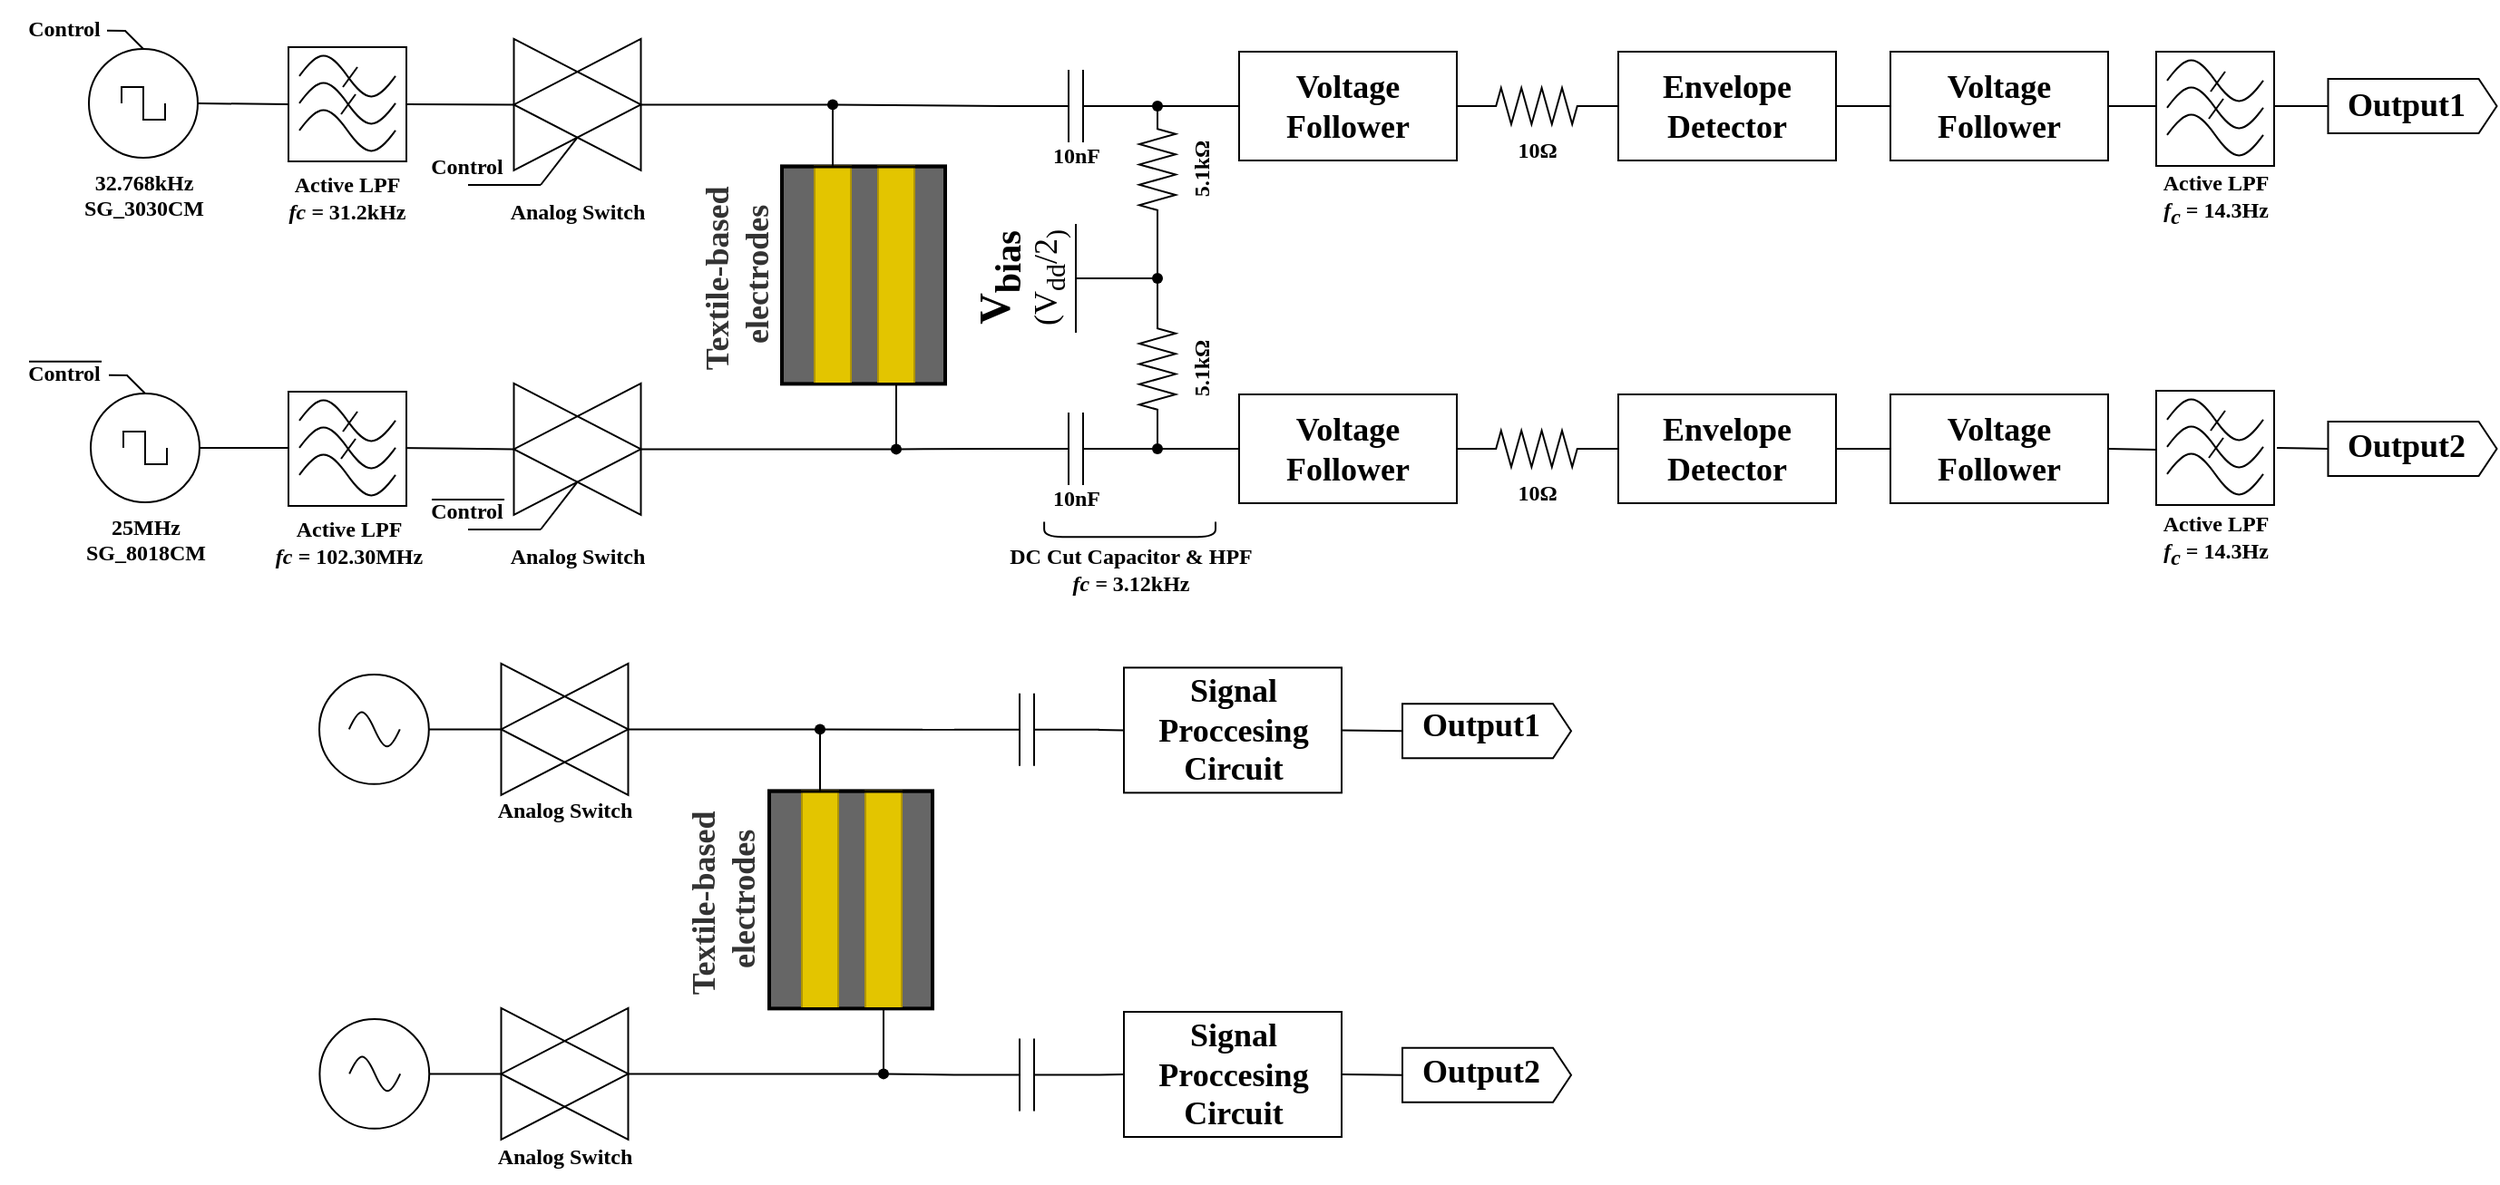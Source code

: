 <mxfile version="21.7.5" type="github">
  <diagram name="Page-1" id="7e0a89b8-554c-2b80-1dc8-d5c74ca68de4">
    <mxGraphModel dx="847" dy="482" grid="1" gridSize="10" guides="1" tooltips="1" connect="1" arrows="1" fold="1" page="1" pageScale="1" pageWidth="1450" pageHeight="350" background="none" math="0" shadow="0">
      <root>
        <mxCell id="0" />
        <mxCell id="1" parent="0" />
        <mxCell id="sVo7RDJms1JuLm0rQUv_-1" value="&lt;div&gt;&lt;font face=&quot;Century&quot;&gt;&lt;b&gt;32.768kHz&lt;/b&gt;&lt;/font&gt;&lt;/div&gt;&lt;div&gt;&lt;font face=&quot;Century&quot;&gt;&lt;b&gt;SG_3030CM&lt;br&gt;&lt;/b&gt;&lt;/font&gt;&lt;/div&gt;" style="pointerEvents=1;verticalLabelPosition=bottom;shadow=0;dashed=0;align=center;html=1;verticalAlign=top;shape=mxgraph.electrical.signal_sources.source;aspect=fixed;points=[[0.5,0,0],[1,0.5,0],[0.5,1,0],[0,0.5,0]];elSignalType=square;" parent="1" vertex="1">
          <mxGeometry x="93" y="38" width="60" height="60" as="geometry" />
        </mxCell>
        <mxCell id="sVo7RDJms1JuLm0rQUv_-8" value="" style="endArrow=none;html=1;rounded=0;exitX=0.515;exitY=0.583;exitDx=0;exitDy=0;exitPerimeter=0;entryX=0;entryY=0.5;entryDx=0;entryDy=0;" parent="1" source="sVo7RDJms1JuLm0rQUv_-48" target="sVo7RDJms1JuLm0rQUv_-72" edge="1">
          <mxGeometry width="50" height="50" relative="1" as="geometry">
            <mxPoint x="592" y="494.5" as="sourcePoint" />
            <mxPoint x="662" y="494.5" as="targetPoint" />
          </mxGeometry>
        </mxCell>
        <mxCell id="sVo7RDJms1JuLm0rQUv_-14" value="" style="rounded=0;whiteSpace=wrap;html=1;" parent="1" vertex="1">
          <mxGeometry x="203" y="37" width="65" height="63" as="geometry" />
        </mxCell>
        <mxCell id="sVo7RDJms1JuLm0rQUv_-18" value="" style="endArrow=none;html=1;rounded=0;entryX=0;entryY=0.5;entryDx=0;entryDy=0;exitX=1;exitY=0.5;exitDx=0;exitDy=0;exitPerimeter=0;" parent="1" source="sVo7RDJms1JuLm0rQUv_-1" target="sVo7RDJms1JuLm0rQUv_-14" edge="1">
          <mxGeometry width="50" height="50" relative="1" as="geometry">
            <mxPoint x="135" y="168" as="sourcePoint" />
            <mxPoint x="205" y="168" as="targetPoint" />
          </mxGeometry>
        </mxCell>
        <mxCell id="sVo7RDJms1JuLm0rQUv_-20" value="&lt;div&gt;&lt;font face=&quot;Century&quot;&gt;&lt;b&gt;Active LPF&lt;/b&gt;&lt;/font&gt;&lt;/div&gt;&lt;div&gt;&lt;font face=&quot;Century&quot;&gt;&lt;b&gt;&lt;i&gt;fc = &lt;/i&gt;31.2kHz&lt;br&gt;&lt;/b&gt;&lt;/font&gt;&lt;/div&gt;" style="text;html=1;align=center;verticalAlign=middle;resizable=0;points=[];autosize=1;strokeColor=none;fillColor=none;fontFamily=Helvetica;" parent="1" vertex="1">
          <mxGeometry x="185" y="100" width="100" height="40" as="geometry" />
        </mxCell>
        <mxCell id="sVo7RDJms1JuLm0rQUv_-22" value="&lt;b&gt;10nF&lt;/b&gt;" style="pointerEvents=1;verticalLabelPosition=bottom;shadow=0;dashed=0;align=center;html=1;verticalAlign=top;shape=mxgraph.electrical.capacitors.capacitor_1;fontFamily=Century;spacingTop=-7;" parent="1" vertex="1">
          <mxGeometry x="597" y="49.5" width="80" height="40" as="geometry" />
        </mxCell>
        <mxCell id="sVo7RDJms1JuLm0rQUv_-24" value="" style="rounded=0;whiteSpace=wrap;html=1;fontFamily=Helvetica;fillColor=#666666;strokeColor=#000000;fontColor=#ffffff;rotation=90;strokeWidth=2;" parent="1" vertex="1">
          <mxGeometry x="460" y="117.69" width="120" height="90" as="geometry" />
        </mxCell>
        <mxCell id="sVo7RDJms1JuLm0rQUv_-25" value="" style="rounded=0;whiteSpace=wrap;html=1;fontFamily=Helvetica;fillColor=#E3C500;rotation=0;fontColor=#000000;strokeColor=#B09500;" parent="1" vertex="1">
          <mxGeometry x="493" y="102.69" width="20" height="120" as="geometry" />
        </mxCell>
        <mxCell id="sVo7RDJms1JuLm0rQUv_-26" value="" style="rounded=0;whiteSpace=wrap;html=1;fontFamily=Helvetica;fillColor=#E3C500;rotation=0;fontColor=#000000;strokeColor=#B09500;" parent="1" vertex="1">
          <mxGeometry x="528" y="102.69" width="20" height="120" as="geometry" />
        </mxCell>
        <mxCell id="sVo7RDJms1JuLm0rQUv_-30" value="" style="shape=waypoint;sketch=0;fillStyle=solid;size=6;pointerEvents=1;points=[];fillColor=none;resizable=0;rotatable=0;perimeter=centerPerimeter;snapToPoint=1;verticalAlign=top;spacingBottom=0;spacingTop=-5;fontFamily=Verdana;fontSize=12;" parent="1" vertex="1">
          <mxGeometry x="483" y="48.69" width="40" height="40" as="geometry" />
        </mxCell>
        <mxCell id="sVo7RDJms1JuLm0rQUv_-35" value="&lt;b&gt;5.1kΩ&lt;/b&gt;" style="pointerEvents=1;verticalLabelPosition=bottom;shadow=0;dashed=0;align=center;html=1;verticalAlign=top;shape=mxgraph.electrical.resistors.resistor_2;rotation=-90;fontFamily=Century;" parent="1" vertex="1">
          <mxGeometry x="647" y="94.5" width="70" height="20" as="geometry" />
        </mxCell>
        <mxCell id="sVo7RDJms1JuLm0rQUv_-36" value="" style="endArrow=none;html=1;rounded=0;exitDx=0;exitDy=0;exitPerimeter=0;startArrow=none;entryX=0;entryY=0.5;entryDx=0;entryDy=0;" parent="1" source="sVo7RDJms1JuLm0rQUv_-38" target="sVo7RDJms1JuLm0rQUv_-53" edge="1">
          <mxGeometry width="50" height="50" relative="1" as="geometry">
            <mxPoint x="707" y="64.5" as="sourcePoint" />
            <mxPoint x="682" y="-35.5" as="targetPoint" />
          </mxGeometry>
        </mxCell>
        <mxCell id="sVo7RDJms1JuLm0rQUv_-37" value="&lt;b&gt;5.1kΩ&lt;/b&gt;" style="pointerEvents=1;verticalLabelPosition=bottom;shadow=0;dashed=0;align=center;html=1;verticalAlign=top;shape=mxgraph.electrical.resistors.resistor_2;rotation=-90;fontFamily=Century;" parent="1" vertex="1">
          <mxGeometry x="647" y="204.5" width="70" height="20" as="geometry" />
        </mxCell>
        <mxCell id="sVo7RDJms1JuLm0rQUv_-38" value="" style="shape=waypoint;sketch=0;fillStyle=solid;size=6;pointerEvents=1;points=[];fillColor=none;resizable=0;rotatable=0;perimeter=centerPerimeter;snapToPoint=1;verticalAlign=top;spacingBottom=0;spacingTop=-5;fontFamily=Verdana;fontSize=12;" parent="1" vertex="1">
          <mxGeometry x="662" y="49.5" width="40" height="40" as="geometry" />
        </mxCell>
        <mxCell id="sVo7RDJms1JuLm0rQUv_-39" value="" style="endArrow=none;html=1;rounded=0;exitX=1;exitY=0.5;exitDx=0;exitDy=0;exitPerimeter=0;" parent="1" source="sVo7RDJms1JuLm0rQUv_-22" target="sVo7RDJms1JuLm0rQUv_-38" edge="1">
          <mxGeometry width="50" height="50" relative="1" as="geometry">
            <mxPoint x="677" y="69.5" as="sourcePoint" />
            <mxPoint x="797" y="69.5" as="targetPoint" />
          </mxGeometry>
        </mxCell>
        <mxCell id="sVo7RDJms1JuLm0rQUv_-40" value="&lt;div&gt;&lt;font face=&quot;Century&quot;&gt;&lt;b&gt;V&lt;sub&gt;bias&lt;/sub&gt;&lt;/b&gt;&lt;/font&gt;&lt;/div&gt;&lt;div style=&quot;font-size: 18px;&quot;&gt;&lt;font face=&quot;Century&quot;&gt;(V&lt;sub&gt;dd&lt;/sub&gt;/2&lt;sub&gt;)&lt;/sub&gt;&lt;/font&gt;&lt;/div&gt;" style="verticalLabelPosition=top;verticalAlign=bottom;shape=mxgraph.electrical.signal_sources.vdd;shadow=0;dashed=0;align=center;strokeWidth=1;fontSize=24;html=1;flipV=1;fontFamily=Helvetica;fillColor=#663300;rotation=-90;" parent="1" vertex="1">
          <mxGeometry x="627" y="144.5" width="60" height="40" as="geometry" />
        </mxCell>
        <mxCell id="sVo7RDJms1JuLm0rQUv_-43" value="" style="shape=waypoint;sketch=0;fillStyle=solid;size=6;pointerEvents=1;points=[];fillColor=none;resizable=0;rotatable=0;perimeter=centerPerimeter;snapToPoint=1;verticalAlign=top;spacingBottom=0;spacingTop=-5;fontFamily=Verdana;fontSize=12;" parent="1" vertex="1">
          <mxGeometry x="662" y="144.5" width="40" height="40" as="geometry" />
        </mxCell>
        <mxCell id="sVo7RDJms1JuLm0rQUv_-44" value="" style="endArrow=none;html=1;rounded=0;exitX=0.5;exitY=0;exitDx=0;exitDy=0;exitPerimeter=0;" parent="1" source="sVo7RDJms1JuLm0rQUv_-40" target="sVo7RDJms1JuLm0rQUv_-43" edge="1">
          <mxGeometry width="50" height="50" relative="1" as="geometry">
            <mxPoint x="677.0" y="344.5" as="sourcePoint" />
            <mxPoint x="747.0" y="344.5" as="targetPoint" />
          </mxGeometry>
        </mxCell>
        <mxCell id="sVo7RDJms1JuLm0rQUv_-45" value="" style="endArrow=none;html=1;rounded=0;entryX=1;entryY=0.5;entryDx=0;entryDy=0;entryPerimeter=0;" parent="1" source="sVo7RDJms1JuLm0rQUv_-43" target="sVo7RDJms1JuLm0rQUv_-37" edge="1">
          <mxGeometry width="50" height="50" relative="1" as="geometry">
            <mxPoint x="757" y="264.5" as="sourcePoint" />
            <mxPoint x="757" y="214.5" as="targetPoint" />
          </mxGeometry>
        </mxCell>
        <mxCell id="sVo7RDJms1JuLm0rQUv_-46" value="" style="endArrow=none;html=1;rounded=0;entryX=0;entryY=0.5;entryDx=0;entryDy=0;entryPerimeter=0;" parent="1" source="sVo7RDJms1JuLm0rQUv_-43" target="sVo7RDJms1JuLm0rQUv_-35" edge="1">
          <mxGeometry width="50" height="50" relative="1" as="geometry">
            <mxPoint x="757" y="564.5" as="sourcePoint" />
            <mxPoint x="757" y="514.5" as="targetPoint" />
          </mxGeometry>
        </mxCell>
        <mxCell id="sVo7RDJms1JuLm0rQUv_-47" value="" style="endArrow=none;html=1;rounded=0;entryX=0;entryY=0.5;entryDx=0;entryDy=0;entryPerimeter=0;" parent="1" source="sVo7RDJms1JuLm0rQUv_-48" target="sVo7RDJms1JuLm0rQUv_-37" edge="1">
          <mxGeometry width="50" height="50" relative="1" as="geometry">
            <mxPoint x="688.71" y="324.5" as="sourcePoint" />
            <mxPoint x="688.71" y="274.5" as="targetPoint" />
          </mxGeometry>
        </mxCell>
        <mxCell id="sVo7RDJms1JuLm0rQUv_-48" value="" style="shape=waypoint;sketch=0;fillStyle=solid;size=6;pointerEvents=1;points=[];fillColor=none;resizable=0;rotatable=0;perimeter=centerPerimeter;snapToPoint=1;verticalAlign=top;spacingBottom=0;spacingTop=-5;fontFamily=Verdana;fontSize=12;" parent="1" vertex="1">
          <mxGeometry x="662" y="238.5" width="40" height="40" as="geometry" />
        </mxCell>
        <mxCell id="sVo7RDJms1JuLm0rQUv_-50" value="&lt;b&gt;10nF&lt;/b&gt;" style="pointerEvents=1;verticalLabelPosition=bottom;shadow=0;dashed=0;align=center;html=1;verticalAlign=top;shape=mxgraph.electrical.capacitors.capacitor_1;fontFamily=Century;spacingTop=-7;" parent="1" vertex="1">
          <mxGeometry x="597" y="238.5" width="80" height="40" as="geometry" />
        </mxCell>
        <mxCell id="sVo7RDJms1JuLm0rQUv_-51" value="" style="endArrow=none;html=1;rounded=0;entryX=1;entryY=0.5;entryDx=0;entryDy=0;entryPerimeter=0;exitX=0.535;exitY=0.565;exitDx=0;exitDy=0;exitPerimeter=0;" parent="1" source="sVo7RDJms1JuLm0rQUv_-48" target="sVo7RDJms1JuLm0rQUv_-50" edge="1">
          <mxGeometry width="50" height="50" relative="1" as="geometry">
            <mxPoint x="787" y="274.5" as="sourcePoint" />
            <mxPoint x="692" y="259.5" as="targetPoint" />
          </mxGeometry>
        </mxCell>
        <mxCell id="sVo7RDJms1JuLm0rQUv_-52" value="&lt;div&gt;&lt;font face=&quot;Century&quot;&gt;&lt;b&gt;Textile-based&amp;nbsp;&lt;/b&gt;&lt;/font&gt;&lt;/div&gt;&lt;div&gt;&lt;font face=&quot;Century&quot;&gt;&lt;b&gt;electrodes&lt;/b&gt;&lt;/font&gt;&lt;/div&gt;" style="text;html=1;align=center;verticalAlign=middle;resizable=0;points=[];autosize=1;strokeColor=none;fillColor=none;fontSize=18;fontFamily=Helvetica;fontColor=#333333;rotation=-90;" parent="1" vertex="1">
          <mxGeometry x="380" y="132.69" width="140" height="60" as="geometry" />
        </mxCell>
        <mxCell id="sVo7RDJms1JuLm0rQUv_-53" value="&lt;b&gt;Voltage Follower&lt;br&gt;&lt;/b&gt;" style="rounded=0;whiteSpace=wrap;html=1;labelBackgroundColor=none;fontFamily=Century;fontSize=18;fillColor=none;" parent="1" vertex="1">
          <mxGeometry x="727" y="39.5" width="120" height="60" as="geometry" />
        </mxCell>
        <mxCell id="sVo7RDJms1JuLm0rQUv_-54" value="&lt;b&gt;10Ω&lt;/b&gt;" style="pointerEvents=1;verticalLabelPosition=bottom;shadow=0;dashed=0;align=center;html=1;verticalAlign=top;shape=mxgraph.electrical.resistors.resistor_2;fontFamily=Century;" parent="1" vertex="1">
          <mxGeometry x="856" y="59.5" width="70" height="20" as="geometry" />
        </mxCell>
        <mxCell id="sVo7RDJms1JuLm0rQUv_-57" value="&lt;font face=&quot;Century&quot; style=&quot;font-size: 18px;&quot;&gt;&lt;b&gt;Envelope Detector&lt;br&gt;&lt;/b&gt;&lt;/font&gt;" style="rounded=0;whiteSpace=wrap;html=1;labelBackgroundColor=none;fontFamily=Helvetica;fontSize=18;fillColor=none;" parent="1" vertex="1">
          <mxGeometry x="936" y="39.5" width="120" height="60" as="geometry" />
        </mxCell>
        <mxCell id="sVo7RDJms1JuLm0rQUv_-58" value="&lt;font face=&quot;Century&quot;&gt;&lt;b&gt;Voltage Follower&lt;br&gt;&lt;/b&gt;&lt;/font&gt;" style="rounded=0;whiteSpace=wrap;html=1;labelBackgroundColor=none;fontFamily=Helvetica;fontSize=18;fillColor=none;" parent="1" vertex="1">
          <mxGeometry x="1086" y="39.5" width="120" height="60" as="geometry" />
        </mxCell>
        <mxCell id="sVo7RDJms1JuLm0rQUv_-65" value="" style="shape=mxgraph.arrows2.arrow;verticalLabelPosition=bottom;shadow=0;dashed=0;align=center;html=1;verticalAlign=top;strokeWidth=1;dy=0;dx=10;notch=0;labelBackgroundColor=none;fontFamily=Helvetica;fontSize=18;fillColor=none;" parent="1" vertex="1">
          <mxGeometry x="1327.25" y="54.5" width="93" height="30" as="geometry" />
        </mxCell>
        <mxCell id="sVo7RDJms1JuLm0rQUv_-66" value="&lt;font face=&quot;Century&quot;&gt;&lt;b&gt;Output1&lt;/b&gt;&lt;/font&gt;" style="text;html=1;align=center;verticalAlign=middle;resizable=0;points=[];autosize=1;strokeColor=none;fillColor=none;fontSize=18;fontFamily=Helvetica;" parent="1" vertex="1">
          <mxGeometry x="1320.25" y="48.69" width="100" height="40" as="geometry" />
        </mxCell>
        <mxCell id="sVo7RDJms1JuLm0rQUv_-67" value="" style="endArrow=none;html=1;rounded=0;exitX=1;exitY=0.5;exitDx=0;exitDy=0;entryX=0;entryY=0.5;entryDx=0;entryDy=0;entryPerimeter=0;" parent="1" source="sVo7RDJms1JuLm0rQUv_-53" target="sVo7RDJms1JuLm0rQUv_-54" edge="1">
          <mxGeometry width="50" height="50" relative="1" as="geometry">
            <mxPoint x="777" y="204.5" as="sourcePoint" />
            <mxPoint x="847" y="204.5" as="targetPoint" />
          </mxGeometry>
        </mxCell>
        <mxCell id="sVo7RDJms1JuLm0rQUv_-68" value="" style="endArrow=none;html=1;rounded=0;exitX=1;exitY=0.5;exitDx=0;exitDy=0;exitPerimeter=0;entryX=0;entryY=0.5;entryDx=0;entryDy=0;" parent="1" source="sVo7RDJms1JuLm0rQUv_-54" target="sVo7RDJms1JuLm0rQUv_-57" edge="1">
          <mxGeometry width="50" height="50" relative="1" as="geometry">
            <mxPoint x="896" y="153.5" as="sourcePoint" />
            <mxPoint x="966" y="153.5" as="targetPoint" />
          </mxGeometry>
        </mxCell>
        <mxCell id="sVo7RDJms1JuLm0rQUv_-69" value="" style="endArrow=none;html=1;rounded=0;entryX=0;entryY=0.5;entryDx=0;entryDy=0;" parent="1" source="sVo7RDJms1JuLm0rQUv_-57" target="sVo7RDJms1JuLm0rQUv_-58" edge="1">
          <mxGeometry width="50" height="50" relative="1" as="geometry">
            <mxPoint x="906" y="164" as="sourcePoint" />
            <mxPoint x="976" y="164" as="targetPoint" />
          </mxGeometry>
        </mxCell>
        <mxCell id="sVo7RDJms1JuLm0rQUv_-70" value="" style="endArrow=none;html=1;rounded=0;exitX=1;exitY=0.5;exitDx=0;exitDy=0;entryX=0;entryY=0.5;entryDx=0;entryDy=0;" parent="1" source="sVo7RDJms1JuLm0rQUv_-58" edge="1">
          <mxGeometry width="50" height="50" relative="1" as="geometry">
            <mxPoint x="1136" y="134" as="sourcePoint" />
            <mxPoint x="1233" y="69.5" as="targetPoint" />
          </mxGeometry>
        </mxCell>
        <mxCell id="sVo7RDJms1JuLm0rQUv_-71" value="" style="endArrow=none;html=1;rounded=0;exitX=1;exitY=0.5;exitDx=0;exitDy=0;entryX=0;entryY=0.5;entryDx=0;entryDy=0;entryPerimeter=0;" parent="1" target="sVo7RDJms1JuLm0rQUv_-65" edge="1">
          <mxGeometry width="50" height="50" relative="1" as="geometry">
            <mxPoint x="1297.75" y="69.5" as="sourcePoint" />
            <mxPoint x="1301.25" y="174.5" as="targetPoint" />
            <Array as="points" />
          </mxGeometry>
        </mxCell>
        <mxCell id="sVo7RDJms1JuLm0rQUv_-72" value="&lt;b&gt;Voltage Follower&lt;br&gt;&lt;/b&gt;" style="rounded=0;whiteSpace=wrap;html=1;labelBackgroundColor=none;fontFamily=Century;fontSize=18;fillColor=none;" parent="1" vertex="1">
          <mxGeometry x="727" y="228.5" width="120" height="60" as="geometry" />
        </mxCell>
        <mxCell id="sVo7RDJms1JuLm0rQUv_-73" value="&lt;b&gt;10Ω&lt;/b&gt;" style="pointerEvents=1;verticalLabelPosition=bottom;shadow=0;dashed=0;align=center;html=1;verticalAlign=top;shape=mxgraph.electrical.resistors.resistor_2;fontFamily=Century;" parent="1" vertex="1">
          <mxGeometry x="856" y="248.5" width="70" height="20" as="geometry" />
        </mxCell>
        <mxCell id="sVo7RDJms1JuLm0rQUv_-74" value="&lt;font face=&quot;Century&quot;&gt;&lt;b&gt;Envelope Detector&lt;br&gt;&lt;/b&gt;&lt;/font&gt;" style="rounded=0;whiteSpace=wrap;html=1;labelBackgroundColor=none;fontFamily=Helvetica;fontSize=18;fillColor=none;" parent="1" vertex="1">
          <mxGeometry x="936" y="228.5" width="120" height="60" as="geometry" />
        </mxCell>
        <mxCell id="sVo7RDJms1JuLm0rQUv_-75" value="&lt;font face=&quot;Century&quot;&gt;&lt;b&gt;Voltage Follower&lt;br&gt;&lt;/b&gt;&lt;/font&gt;" style="rounded=0;whiteSpace=wrap;html=1;labelBackgroundColor=none;fontFamily=Helvetica;fontSize=18;fillColor=none;" parent="1" vertex="1">
          <mxGeometry x="1086" y="228.5" width="120" height="60" as="geometry" />
        </mxCell>
        <mxCell id="sVo7RDJms1JuLm0rQUv_-81" value="" style="shape=mxgraph.arrows2.arrow;verticalLabelPosition=bottom;shadow=0;dashed=0;align=center;html=1;verticalAlign=top;strokeWidth=1;dy=0;dx=10;notch=0;labelBackgroundColor=none;fontFamily=Helvetica;fontSize=18;fillColor=none;" parent="1" vertex="1">
          <mxGeometry x="1327.25" y="243.5" width="93" height="30" as="geometry" />
        </mxCell>
        <mxCell id="sVo7RDJms1JuLm0rQUv_-82" value="&lt;font face=&quot;Century&quot;&gt;&lt;b&gt;Output2&lt;/b&gt;&lt;/font&gt;" style="text;html=1;align=center;verticalAlign=middle;resizable=0;points=[];autosize=1;strokeColor=none;fillColor=none;fontSize=18;fontFamily=Helvetica;" parent="1" vertex="1">
          <mxGeometry x="1320.25" y="237" width="100" height="40" as="geometry" />
        </mxCell>
        <mxCell id="sVo7RDJms1JuLm0rQUv_-83" value="" style="endArrow=none;html=1;rounded=0;exitX=1;exitY=0.5;exitDx=0;exitDy=0;entryX=0;entryY=0.5;entryDx=0;entryDy=0;entryPerimeter=0;" parent="1" source="sVo7RDJms1JuLm0rQUv_-72" target="sVo7RDJms1JuLm0rQUv_-73" edge="1">
          <mxGeometry width="50" height="50" relative="1" as="geometry">
            <mxPoint x="777" y="394.5" as="sourcePoint" />
            <mxPoint x="847" y="394.5" as="targetPoint" />
          </mxGeometry>
        </mxCell>
        <mxCell id="sVo7RDJms1JuLm0rQUv_-84" value="" style="endArrow=none;html=1;rounded=0;exitX=1;exitY=0.5;exitDx=0;exitDy=0;exitPerimeter=0;entryX=0;entryY=0.5;entryDx=0;entryDy=0;" parent="1" source="sVo7RDJms1JuLm0rQUv_-73" target="sVo7RDJms1JuLm0rQUv_-74" edge="1">
          <mxGeometry width="50" height="50" relative="1" as="geometry">
            <mxPoint x="896" y="343.5" as="sourcePoint" />
            <mxPoint x="966" y="343.5" as="targetPoint" />
          </mxGeometry>
        </mxCell>
        <mxCell id="sVo7RDJms1JuLm0rQUv_-85" value="" style="endArrow=none;html=1;rounded=0;entryX=0;entryY=0.5;entryDx=0;entryDy=0;" parent="1" source="sVo7RDJms1JuLm0rQUv_-74" target="sVo7RDJms1JuLm0rQUv_-75" edge="1">
          <mxGeometry width="50" height="50" relative="1" as="geometry">
            <mxPoint x="906" y="354" as="sourcePoint" />
            <mxPoint x="976" y="354" as="targetPoint" />
          </mxGeometry>
        </mxCell>
        <mxCell id="sVo7RDJms1JuLm0rQUv_-86" value="" style="endArrow=none;html=1;rounded=0;exitX=1;exitY=0.5;exitDx=0;exitDy=0;entryX=0;entryY=0.5;entryDx=0;entryDy=0;" parent="1" source="sVo7RDJms1JuLm0rQUv_-75" edge="1">
          <mxGeometry width="50" height="50" relative="1" as="geometry">
            <mxPoint x="1136" y="324" as="sourcePoint" />
            <mxPoint x="1232.75" y="259" as="targetPoint" />
          </mxGeometry>
        </mxCell>
        <mxCell id="sVo7RDJms1JuLm0rQUv_-87" value="" style="endArrow=none;html=1;rounded=0;entryX=0;entryY=0.5;entryDx=0;entryDy=0;entryPerimeter=0;exitX=1.142;exitY=0.017;exitDx=0;exitDy=0;exitPerimeter=0;" parent="1" source="lxvawcKPhnMLxQlRj4R8-42" target="sVo7RDJms1JuLm0rQUv_-81" edge="1">
          <mxGeometry width="50" height="50" relative="1" as="geometry">
            <mxPoint x="1297.5" y="259" as="sourcePoint" />
            <mxPoint x="1301.25" y="364.5" as="targetPoint" />
          </mxGeometry>
        </mxCell>
        <mxCell id="530qpDRSOnJtIDgYeNtD-1" value="&lt;div&gt;&lt;font face=&quot;Century&quot;&gt;&lt;b&gt;25MHz&lt;/b&gt;&lt;/font&gt;&lt;/div&gt;&lt;div&gt;&lt;font face=&quot;Century&quot;&gt;&lt;b&gt;SG_8018CM&lt;br&gt;&lt;/b&gt;&lt;/font&gt;&lt;/div&gt;" style="pointerEvents=1;verticalLabelPosition=bottom;shadow=0;dashed=0;align=center;html=1;verticalAlign=top;shape=mxgraph.electrical.signal_sources.source;aspect=fixed;points=[[0.5,0,0],[1,0.5,0],[0.5,1,0],[0,0.5,0]];elSignalType=square;" parent="1" vertex="1">
          <mxGeometry x="94" y="228" width="60" height="60" as="geometry" />
        </mxCell>
        <mxCell id="530qpDRSOnJtIDgYeNtD-7" value="" style="endArrow=none;html=1;rounded=0;exitX=1;exitY=0.5;exitDx=0;exitDy=0;exitPerimeter=0;entryX=-0.113;entryY=0;entryDx=0;entryDy=0;entryPerimeter=0;" parent="1" source="530qpDRSOnJtIDgYeNtD-1" target="lxvawcKPhnMLxQlRj4R8-29" edge="1">
          <mxGeometry width="50" height="50" relative="1" as="geometry">
            <mxPoint x="164" y="273" as="sourcePoint" />
            <mxPoint x="194.75" y="258" as="targetPoint" />
          </mxGeometry>
        </mxCell>
        <mxCell id="530qpDRSOnJtIDgYeNtD-23" value="" style="verticalLabelPosition=bottom;verticalAlign=top;html=1;shape=mxgraph.basic.acute_triangle;dx=0.5;rotation=90;" parent="1" vertex="1">
          <mxGeometry x="326" y="33.69" width="72.5" height="70" as="geometry" />
        </mxCell>
        <mxCell id="530qpDRSOnJtIDgYeNtD-24" value="" style="endArrow=none;html=1;rounded=0;exitX=0.5;exitY=1;exitDx=0;exitDy=0;exitPerimeter=0;" parent="1" source="530qpDRSOnJtIDgYeNtD-28" target="sVo7RDJms1JuLm0rQUv_-30" edge="1">
          <mxGeometry width="50" height="50" relative="1" as="geometry">
            <mxPoint x="377.25" y="54.94" as="sourcePoint" />
            <mxPoint x="432.25" y="68.44" as="targetPoint" />
          </mxGeometry>
        </mxCell>
        <mxCell id="530qpDRSOnJtIDgYeNtD-25" value="" style="endArrow=none;html=1;rounded=0;entryX=0;entryY=0;entryDx=36.25;entryDy=0;entryPerimeter=0;exitX=1;exitY=0.5;exitDx=0;exitDy=0;" parent="1" source="sVo7RDJms1JuLm0rQUv_-14" target="530qpDRSOnJtIDgYeNtD-28" edge="1">
          <mxGeometry width="50" height="50" relative="1" as="geometry">
            <mxPoint x="292.25" y="68.44" as="sourcePoint" />
            <mxPoint x="312.25" y="54.94" as="targetPoint" />
          </mxGeometry>
        </mxCell>
        <mxCell id="530qpDRSOnJtIDgYeNtD-26" value="" style="endArrow=none;html=1;rounded=0;" parent="1" edge="1">
          <mxGeometry width="50" height="50" relative="1" as="geometry">
            <mxPoint x="302" y="113" as="sourcePoint" />
            <mxPoint x="342" y="113" as="targetPoint" />
          </mxGeometry>
        </mxCell>
        <mxCell id="530qpDRSOnJtIDgYeNtD-27" value="" style="endArrow=none;html=1;rounded=0;entryX=0;entryY=0;entryDx=18.125;entryDy=35;entryPerimeter=0;" parent="1" target="530qpDRSOnJtIDgYeNtD-28" edge="1">
          <mxGeometry width="50" height="50" relative="1" as="geometry">
            <mxPoint x="342" y="113" as="sourcePoint" />
            <mxPoint x="362.25" y="142.44" as="targetPoint" />
          </mxGeometry>
        </mxCell>
        <mxCell id="530qpDRSOnJtIDgYeNtD-28" value="" style="verticalLabelPosition=bottom;verticalAlign=top;html=1;shape=mxgraph.basic.acute_triangle;dx=0.5;rotation=-90;" parent="1" vertex="1">
          <mxGeometry x="326" y="33.69" width="72.5" height="70" as="geometry" />
        </mxCell>
        <mxCell id="530qpDRSOnJtIDgYeNtD-29" value="" style="endArrow=none;html=1;rounded=0;exitX=0;exitY=0;exitDx=54.375;exitDy=35;exitPerimeter=0;entryX=0.5;entryY=1;entryDx=0;entryDy=0;entryPerimeter=0;" parent="1" source="530qpDRSOnJtIDgYeNtD-23" target="530qpDRSOnJtIDgYeNtD-28" edge="1">
          <mxGeometry width="50" height="50" relative="1" as="geometry">
            <mxPoint x="406.63" y="92.445" as="sourcePoint" />
            <mxPoint x="557.88" y="109.32" as="targetPoint" />
          </mxGeometry>
        </mxCell>
        <mxCell id="530qpDRSOnJtIDgYeNtD-30" value="" style="endArrow=none;html=1;rounded=0;exitX=0;exitY=0;exitDx=54.375;exitDy=35;exitPerimeter=0;entryX=0.5;entryY=1;entryDx=0;entryDy=0;entryPerimeter=0;" parent="1" source="530qpDRSOnJtIDgYeNtD-28" target="530qpDRSOnJtIDgYeNtD-28" edge="1">
          <mxGeometry width="50" height="50" relative="1" as="geometry">
            <mxPoint x="389.75" y="14.94" as="sourcePoint" />
            <mxPoint x="432.25" y="42.44" as="targetPoint" />
          </mxGeometry>
        </mxCell>
        <mxCell id="530qpDRSOnJtIDgYeNtD-49" value="&lt;b&gt;&lt;font face=&quot;Century&quot;&gt;Analog Switch&lt;/font&gt;&lt;/b&gt;" style="text;html=1;align=center;verticalAlign=middle;resizable=0;points=[];autosize=1;strokeColor=none;fillColor=none;fontFamily=Helvetica;" parent="1" vertex="1">
          <mxGeometry x="307.25" y="113" width="110" height="30" as="geometry" />
        </mxCell>
        <mxCell id="530qpDRSOnJtIDgYeNtD-50" value="&lt;font face=&quot;Century&quot;&gt;&lt;b&gt;Control&lt;/b&gt;&lt;/font&gt;" style="text;html=1;align=center;verticalAlign=middle;resizable=0;points=[];autosize=1;strokeColor=none;fillColor=none;fontFamily=Helvetica;" parent="1" vertex="1">
          <mxGeometry x="265.75" y="88" width="70" height="30" as="geometry" />
        </mxCell>
        <mxCell id="530qpDRSOnJtIDgYeNtD-51" value="" style="endArrow=none;html=1;rounded=0;entryX=0.5;entryY=0;entryDx=0;entryDy=0;entryPerimeter=0;" parent="1" target="sVo7RDJms1JuLm0rQUv_-1" edge="1">
          <mxGeometry width="50" height="50" relative="1" as="geometry">
            <mxPoint x="103" y="27.84" as="sourcePoint" />
            <mxPoint x="143" y="27.84" as="targetPoint" />
            <Array as="points">
              <mxPoint x="113" y="28" />
            </Array>
          </mxGeometry>
        </mxCell>
        <mxCell id="530qpDRSOnJtIDgYeNtD-53" value="&lt;font&gt;&lt;b&gt;Control&lt;/b&gt;&lt;/font&gt;" style="text;html=1;align=center;verticalAlign=middle;resizable=0;points=[];autosize=1;strokeColor=none;fillColor=none;fontFamily=Century;" parent="1" vertex="1">
          <mxGeometry x="44" y="11.5" width="70" height="30" as="geometry" />
        </mxCell>
        <mxCell id="530qpDRSOnJtIDgYeNtD-54" value="" style="endArrow=none;html=1;rounded=0;entryX=0.5;entryY=0;entryDx=0;entryDy=0;entryPerimeter=0;" parent="1" edge="1">
          <mxGeometry width="50" height="50" relative="1" as="geometry">
            <mxPoint x="104" y="217.84" as="sourcePoint" />
            <mxPoint x="124" y="228" as="targetPoint" />
            <Array as="points">
              <mxPoint x="114" y="218" />
            </Array>
          </mxGeometry>
        </mxCell>
        <mxCell id="530qpDRSOnJtIDgYeNtD-55" value="&lt;font face=&quot;Century&quot;&gt;&lt;b&gt;Control&lt;/b&gt;&lt;/font&gt;" style="text;html=1;align=center;verticalAlign=middle;resizable=0;points=[];autosize=1;strokeColor=none;fillColor=none;fontFamily=Century;" parent="1" vertex="1">
          <mxGeometry x="44" y="202" width="70" height="30" as="geometry" />
        </mxCell>
        <mxCell id="530qpDRSOnJtIDgYeNtD-57" value="" style="endArrow=none;html=1;rounded=0;exitX=0.438;exitY=0.582;exitDx=0;exitDy=0;exitPerimeter=0;entryX=0.5;entryY=0;entryDx=0;entryDy=0;" parent="1" source="sVo7RDJms1JuLm0rQUv_-30" target="sVo7RDJms1JuLm0rQUv_-25" edge="1">
          <mxGeometry width="50" height="50" relative="1" as="geometry">
            <mxPoint x="465" y="79" as="sourcePoint" />
            <mxPoint x="509" y="79" as="targetPoint" />
          </mxGeometry>
        </mxCell>
        <mxCell id="530qpDRSOnJtIDgYeNtD-58" value="" style="endArrow=none;html=1;rounded=0;exitX=0.562;exitY=0.512;exitDx=0;exitDy=0;exitPerimeter=0;entryX=0;entryY=0.5;entryDx=0;entryDy=0;entryPerimeter=0;" parent="1" source="sVo7RDJms1JuLm0rQUv_-30" target="sVo7RDJms1JuLm0rQUv_-22" edge="1">
          <mxGeometry width="50" height="50" relative="1" as="geometry">
            <mxPoint x="459" y="79" as="sourcePoint" />
            <mxPoint x="569" y="69" as="targetPoint" />
          </mxGeometry>
        </mxCell>
        <mxCell id="530qpDRSOnJtIDgYeNtD-68" value="" style="shape=waypoint;sketch=0;fillStyle=solid;size=6;pointerEvents=1;points=[];fillColor=none;resizable=0;rotatable=0;perimeter=centerPerimeter;snapToPoint=1;verticalAlign=top;spacingBottom=0;spacingTop=-5;fontFamily=Verdana;fontSize=12;" parent="1" vertex="1">
          <mxGeometry x="518" y="238.69" width="40" height="40" as="geometry" />
        </mxCell>
        <mxCell id="530qpDRSOnJtIDgYeNtD-69" value="" style="verticalLabelPosition=bottom;verticalAlign=top;html=1;shape=mxgraph.basic.acute_triangle;dx=0.5;rotation=90;" parent="1" vertex="1">
          <mxGeometry x="326" y="223.69" width="72.5" height="70" as="geometry" />
        </mxCell>
        <mxCell id="530qpDRSOnJtIDgYeNtD-70" value="" style="endArrow=none;html=1;rounded=0;exitX=0.5;exitY=1;exitDx=0;exitDy=0;exitPerimeter=0;entryX=0.141;entryY=0.927;entryDx=0;entryDy=0;entryPerimeter=0;" parent="1" source="530qpDRSOnJtIDgYeNtD-74" target="530qpDRSOnJtIDgYeNtD-68" edge="1">
          <mxGeometry width="50" height="50" relative="1" as="geometry">
            <mxPoint x="377.25" y="244.94" as="sourcePoint" />
            <mxPoint x="432.25" y="258.44" as="targetPoint" />
          </mxGeometry>
        </mxCell>
        <mxCell id="530qpDRSOnJtIDgYeNtD-71" value="" style="endArrow=none;html=1;rounded=0;entryX=0;entryY=0;entryDx=36.25;entryDy=0;entryPerimeter=0;exitX=1;exitY=0.5;exitDx=0;exitDy=0;" parent="1" target="530qpDRSOnJtIDgYeNtD-74" edge="1">
          <mxGeometry width="50" height="50" relative="1" as="geometry">
            <mxPoint x="262.25" y="258" as="sourcePoint" />
            <mxPoint x="312.25" y="244.94" as="targetPoint" />
          </mxGeometry>
        </mxCell>
        <mxCell id="530qpDRSOnJtIDgYeNtD-72" value="" style="endArrow=none;html=1;rounded=0;" parent="1" edge="1">
          <mxGeometry width="50" height="50" relative="1" as="geometry">
            <mxPoint x="302" y="303" as="sourcePoint" />
            <mxPoint x="342" y="303" as="targetPoint" />
          </mxGeometry>
        </mxCell>
        <mxCell id="530qpDRSOnJtIDgYeNtD-73" value="" style="endArrow=none;html=1;rounded=0;entryX=0;entryY=0;entryDx=18.125;entryDy=35;entryPerimeter=0;" parent="1" target="530qpDRSOnJtIDgYeNtD-74" edge="1">
          <mxGeometry width="50" height="50" relative="1" as="geometry">
            <mxPoint x="342" y="303" as="sourcePoint" />
            <mxPoint x="362.25" y="332.44" as="targetPoint" />
          </mxGeometry>
        </mxCell>
        <mxCell id="530qpDRSOnJtIDgYeNtD-74" value="" style="verticalLabelPosition=bottom;verticalAlign=top;html=1;shape=mxgraph.basic.acute_triangle;dx=0.5;rotation=-90;" parent="1" vertex="1">
          <mxGeometry x="326" y="223.69" width="72.5" height="70" as="geometry" />
        </mxCell>
        <mxCell id="530qpDRSOnJtIDgYeNtD-75" value="" style="endArrow=none;html=1;rounded=0;exitX=0;exitY=0;exitDx=54.375;exitDy=35;exitPerimeter=0;entryX=0.5;entryY=1;entryDx=0;entryDy=0;entryPerimeter=0;" parent="1" source="530qpDRSOnJtIDgYeNtD-69" target="530qpDRSOnJtIDgYeNtD-74" edge="1">
          <mxGeometry width="50" height="50" relative="1" as="geometry">
            <mxPoint x="406.63" y="282.445" as="sourcePoint" />
            <mxPoint x="557.88" y="299.32" as="targetPoint" />
          </mxGeometry>
        </mxCell>
        <mxCell id="530qpDRSOnJtIDgYeNtD-76" value="" style="endArrow=none;html=1;rounded=0;exitX=0;exitY=0;exitDx=54.375;exitDy=35;exitPerimeter=0;entryX=0.5;entryY=1;entryDx=0;entryDy=0;entryPerimeter=0;" parent="1" source="530qpDRSOnJtIDgYeNtD-74" target="530qpDRSOnJtIDgYeNtD-74" edge="1">
          <mxGeometry width="50" height="50" relative="1" as="geometry">
            <mxPoint x="389.75" y="204.94" as="sourcePoint" />
            <mxPoint x="432.25" y="232.44" as="targetPoint" />
          </mxGeometry>
        </mxCell>
        <mxCell id="530qpDRSOnJtIDgYeNtD-77" value="&lt;b&gt;&lt;font face=&quot;Century&quot;&gt;Analog Switch&lt;/font&gt;&lt;/b&gt;" style="text;html=1;align=center;verticalAlign=middle;resizable=0;points=[];autosize=1;strokeColor=none;fillColor=none;fontFamily=Helvetica;" parent="1" vertex="1">
          <mxGeometry x="307.25" y="303" width="110" height="30" as="geometry" />
        </mxCell>
        <mxCell id="530qpDRSOnJtIDgYeNtD-78" value="&lt;font face=&quot;Century&quot;&gt;&lt;b&gt;Control&lt;/b&gt;&lt;/font&gt;" style="text;html=1;align=center;verticalAlign=middle;resizable=0;points=[];autosize=1;strokeColor=none;fillColor=none;fontFamily=Helvetica;" parent="1" vertex="1">
          <mxGeometry x="265.75" y="278" width="70" height="30" as="geometry" />
        </mxCell>
        <mxCell id="530qpDRSOnJtIDgYeNtD-79" value="" style="endArrow=none;html=1;rounded=0;exitX=0.5;exitY=1;exitDx=0;exitDy=0;" parent="1" source="sVo7RDJms1JuLm0rQUv_-26" target="530qpDRSOnJtIDgYeNtD-68" edge="1">
          <mxGeometry width="50" height="50" relative="1" as="geometry">
            <mxPoint x="540" y="263" as="sourcePoint" />
            <mxPoint x="500" y="293" as="targetPoint" />
          </mxGeometry>
        </mxCell>
        <mxCell id="530qpDRSOnJtIDgYeNtD-80" value="" style="endArrow=none;html=1;rounded=0;exitX=0.542;exitY=0.561;exitDx=0;exitDy=0;exitPerimeter=0;entryX=0;entryY=0.5;entryDx=0;entryDy=0;entryPerimeter=0;" parent="1" source="530qpDRSOnJtIDgYeNtD-68" target="sVo7RDJms1JuLm0rQUv_-50" edge="1">
          <mxGeometry width="50" height="50" relative="1" as="geometry">
            <mxPoint x="499" y="270.07" as="sourcePoint" />
            <mxPoint x="559" y="259" as="targetPoint" />
          </mxGeometry>
        </mxCell>
        <mxCell id="530qpDRSOnJtIDgYeNtD-81" value="" style="endArrow=none;html=1;rounded=0;" parent="1" edge="1">
          <mxGeometry width="50" height="50" relative="1" as="geometry">
            <mxPoint x="60" y="210.38" as="sourcePoint" />
            <mxPoint x="100" y="210.38" as="targetPoint" />
          </mxGeometry>
        </mxCell>
        <mxCell id="530qpDRSOnJtIDgYeNtD-82" value="" style="endArrow=none;html=1;rounded=0;" parent="1" edge="1">
          <mxGeometry width="50" height="50" relative="1" as="geometry">
            <mxPoint x="282" y="286.5" as="sourcePoint" />
            <mxPoint x="322" y="286.5" as="targetPoint" />
          </mxGeometry>
        </mxCell>
        <mxCell id="530qpDRSOnJtIDgYeNtD-83" value="&lt;div&gt;&lt;font face=&quot;Century&quot;&gt;&lt;b&gt;Active LPF&lt;/b&gt;&lt;/font&gt;&lt;/div&gt;&lt;div&gt;&lt;font face=&quot;Century&quot;&gt;&lt;b&gt;&lt;i&gt;fc = &lt;/i&gt;102.30MHz&lt;br&gt;&lt;/b&gt;&lt;/font&gt;&lt;/div&gt;" style="text;html=1;align=center;verticalAlign=middle;resizable=0;points=[];autosize=1;strokeColor=none;fillColor=none;fontFamily=Helvetica;" parent="1" vertex="1">
          <mxGeometry x="180.75" y="290" width="110" height="40" as="geometry" />
        </mxCell>
        <mxCell id="530qpDRSOnJtIDgYeNtD-91" value="&lt;div style=&quot;font-size: 12px;&quot;&gt;&lt;b style=&quot;font-size: 12px;&quot;&gt;Active LPF&lt;/b&gt;&lt;/div&gt;&lt;div style=&quot;font-size: 12px;&quot;&gt;&lt;b style=&quot;font-size: 12px;&quot;&gt;&lt;i style=&quot;font-size: 12px;&quot;&gt;f&lt;sub style=&quot;font-size: 12px;&quot;&gt;c&lt;/sub&gt; &lt;/i&gt;= 14.3Hz&lt;br style=&quot;font-size: 12px;&quot;&gt;&lt;/b&gt;&lt;/div&gt;" style="text;html=1;align=center;verticalAlign=middle;resizable=0;points=[];autosize=1;strokeColor=none;fillColor=none;fontSize=12;fontFamily=Century;" parent="1" vertex="1">
          <mxGeometry x="1219.75" y="100.5" width="90" height="40" as="geometry" />
        </mxCell>
        <mxCell id="lxvawcKPhnMLxQlRj4R8-2" value="" style="pointerEvents=1;verticalLabelPosition=bottom;shadow=0;dashed=0;align=center;html=1;verticalAlign=top;shape=mxgraph.electrical.waveforms.sine_wave;" parent="1" vertex="1">
          <mxGeometry x="209" y="38" width="53" height="30" as="geometry" />
        </mxCell>
        <mxCell id="lxvawcKPhnMLxQlRj4R8-6" value="" style="pointerEvents=1;verticalLabelPosition=bottom;shadow=0;dashed=0;align=center;html=1;verticalAlign=top;shape=mxgraph.electrical.waveforms.sine_wave;" parent="1" vertex="1">
          <mxGeometry x="209" y="53" width="53" height="30" as="geometry" />
        </mxCell>
        <mxCell id="lxvawcKPhnMLxQlRj4R8-7" value="" style="pointerEvents=1;verticalLabelPosition=bottom;shadow=0;dashed=0;align=center;html=1;verticalAlign=top;shape=mxgraph.electrical.waveforms.sine_wave;" parent="1" vertex="1">
          <mxGeometry x="209" y="68" width="53" height="30" as="geometry" />
        </mxCell>
        <mxCell id="lxvawcKPhnMLxQlRj4R8-11" value="" style="endArrow=none;html=1;rounded=0;" parent="1" edge="1">
          <mxGeometry width="50" height="50" relative="1" as="geometry">
            <mxPoint x="233" y="59" as="sourcePoint" />
            <mxPoint x="241" y="48" as="targetPoint" />
          </mxGeometry>
        </mxCell>
        <mxCell id="lxvawcKPhnMLxQlRj4R8-17" value="" style="endArrow=none;html=1;rounded=0;" parent="1" edge="1">
          <mxGeometry width="50" height="50" relative="1" as="geometry">
            <mxPoint x="232" y="74" as="sourcePoint" />
            <mxPoint x="240" y="63" as="targetPoint" />
          </mxGeometry>
        </mxCell>
        <mxCell id="lxvawcKPhnMLxQlRj4R8-26" value="" style="rounded=0;whiteSpace=wrap;html=1;" parent="1" vertex="1">
          <mxGeometry x="203" y="227" width="65" height="63" as="geometry" />
        </mxCell>
        <mxCell id="lxvawcKPhnMLxQlRj4R8-27" value="" style="pointerEvents=1;verticalLabelPosition=bottom;shadow=0;dashed=0;align=center;html=1;verticalAlign=top;shape=mxgraph.electrical.waveforms.sine_wave;" parent="1" vertex="1">
          <mxGeometry x="209" y="228" width="53" height="30" as="geometry" />
        </mxCell>
        <mxCell id="lxvawcKPhnMLxQlRj4R8-28" value="" style="pointerEvents=1;verticalLabelPosition=bottom;shadow=0;dashed=0;align=center;html=1;verticalAlign=top;shape=mxgraph.electrical.waveforms.sine_wave;" parent="1" vertex="1">
          <mxGeometry x="209" y="243" width="53" height="30" as="geometry" />
        </mxCell>
        <mxCell id="lxvawcKPhnMLxQlRj4R8-29" value="" style="pointerEvents=1;verticalLabelPosition=bottom;shadow=0;dashed=0;align=center;html=1;verticalAlign=top;shape=mxgraph.electrical.waveforms.sine_wave;" parent="1" vertex="1">
          <mxGeometry x="209" y="258" width="53" height="30" as="geometry" />
        </mxCell>
        <mxCell id="lxvawcKPhnMLxQlRj4R8-30" value="" style="endArrow=none;html=1;rounded=0;" parent="1" edge="1">
          <mxGeometry width="50" height="50" relative="1" as="geometry">
            <mxPoint x="233" y="249" as="sourcePoint" />
            <mxPoint x="241" y="238" as="targetPoint" />
          </mxGeometry>
        </mxCell>
        <mxCell id="lxvawcKPhnMLxQlRj4R8-31" value="" style="endArrow=none;html=1;rounded=0;" parent="1" edge="1">
          <mxGeometry width="50" height="50" relative="1" as="geometry">
            <mxPoint x="232" y="264" as="sourcePoint" />
            <mxPoint x="240" y="253" as="targetPoint" />
          </mxGeometry>
        </mxCell>
        <mxCell id="lxvawcKPhnMLxQlRj4R8-32" value="" style="rounded=0;whiteSpace=wrap;html=1;" parent="1" vertex="1">
          <mxGeometry x="1232.5" y="39.5" width="65" height="63" as="geometry" />
        </mxCell>
        <mxCell id="lxvawcKPhnMLxQlRj4R8-33" value="" style="pointerEvents=1;verticalLabelPosition=bottom;shadow=0;dashed=0;align=center;html=1;verticalAlign=top;shape=mxgraph.electrical.waveforms.sine_wave;" parent="1" vertex="1">
          <mxGeometry x="1238.5" y="40.5" width="53" height="30" as="geometry" />
        </mxCell>
        <mxCell id="lxvawcKPhnMLxQlRj4R8-34" value="" style="pointerEvents=1;verticalLabelPosition=bottom;shadow=0;dashed=0;align=center;html=1;verticalAlign=top;shape=mxgraph.electrical.waveforms.sine_wave;" parent="1" vertex="1">
          <mxGeometry x="1238.5" y="55.5" width="53" height="30" as="geometry" />
        </mxCell>
        <mxCell id="lxvawcKPhnMLxQlRj4R8-35" value="" style="pointerEvents=1;verticalLabelPosition=bottom;shadow=0;dashed=0;align=center;html=1;verticalAlign=top;shape=mxgraph.electrical.waveforms.sine_wave;" parent="1" vertex="1">
          <mxGeometry x="1238.5" y="70.5" width="53" height="30" as="geometry" />
        </mxCell>
        <mxCell id="lxvawcKPhnMLxQlRj4R8-36" value="" style="endArrow=none;html=1;rounded=0;" parent="1" edge="1">
          <mxGeometry width="50" height="50" relative="1" as="geometry">
            <mxPoint x="1262.5" y="61.5" as="sourcePoint" />
            <mxPoint x="1270.5" y="50.5" as="targetPoint" />
          </mxGeometry>
        </mxCell>
        <mxCell id="lxvawcKPhnMLxQlRj4R8-37" value="" style="endArrow=none;html=1;rounded=0;" parent="1" edge="1">
          <mxGeometry width="50" height="50" relative="1" as="geometry">
            <mxPoint x="1261.5" y="76.5" as="sourcePoint" />
            <mxPoint x="1269.5" y="65.5" as="targetPoint" />
          </mxGeometry>
        </mxCell>
        <mxCell id="lxvawcKPhnMLxQlRj4R8-38" value="&lt;div style=&quot;font-size: 12px;&quot;&gt;&lt;b style=&quot;font-size: 12px;&quot;&gt;Active LPF&lt;/b&gt;&lt;/div&gt;&lt;div style=&quot;font-size: 12px;&quot;&gt;&lt;b style=&quot;font-size: 12px;&quot;&gt;&lt;i style=&quot;font-size: 12px;&quot;&gt;f&lt;sub style=&quot;font-size: 12px;&quot;&gt;c&lt;/sub&gt; &lt;/i&gt;= 14.3Hz&lt;br style=&quot;font-size: 12px;&quot;&gt;&lt;/b&gt;&lt;/div&gt;" style="text;html=1;align=center;verticalAlign=middle;resizable=0;points=[];autosize=1;strokeColor=none;fillColor=none;fontSize=12;fontFamily=Century;" parent="1" vertex="1">
          <mxGeometry x="1219.75" y="288.5" width="90" height="40" as="geometry" />
        </mxCell>
        <mxCell id="lxvawcKPhnMLxQlRj4R8-39" value="" style="rounded=0;whiteSpace=wrap;html=1;" parent="1" vertex="1">
          <mxGeometry x="1232.5" y="226.5" width="65" height="63" as="geometry" />
        </mxCell>
        <mxCell id="lxvawcKPhnMLxQlRj4R8-40" value="" style="pointerEvents=1;verticalLabelPosition=bottom;shadow=0;dashed=0;align=center;html=1;verticalAlign=top;shape=mxgraph.electrical.waveforms.sine_wave;" parent="1" vertex="1">
          <mxGeometry x="1238.5" y="227.5" width="53" height="30" as="geometry" />
        </mxCell>
        <mxCell id="lxvawcKPhnMLxQlRj4R8-41" value="" style="pointerEvents=1;verticalLabelPosition=bottom;shadow=0;dashed=0;align=center;html=1;verticalAlign=top;shape=mxgraph.electrical.waveforms.sine_wave;" parent="1" vertex="1">
          <mxGeometry x="1238.5" y="242.5" width="53" height="30" as="geometry" />
        </mxCell>
        <mxCell id="lxvawcKPhnMLxQlRj4R8-42" value="" style="pointerEvents=1;verticalLabelPosition=bottom;shadow=0;dashed=0;align=center;html=1;verticalAlign=top;shape=mxgraph.electrical.waveforms.sine_wave;" parent="1" vertex="1">
          <mxGeometry x="1238.5" y="257.5" width="53" height="30" as="geometry" />
        </mxCell>
        <mxCell id="lxvawcKPhnMLxQlRj4R8-43" value="" style="endArrow=none;html=1;rounded=0;" parent="1" edge="1">
          <mxGeometry width="50" height="50" relative="1" as="geometry">
            <mxPoint x="1262.5" y="248.5" as="sourcePoint" />
            <mxPoint x="1270.5" y="237.5" as="targetPoint" />
          </mxGeometry>
        </mxCell>
        <mxCell id="lxvawcKPhnMLxQlRj4R8-44" value="" style="endArrow=none;html=1;rounded=0;" parent="1" edge="1">
          <mxGeometry width="50" height="50" relative="1" as="geometry">
            <mxPoint x="1261.5" y="263.5" as="sourcePoint" />
            <mxPoint x="1269.5" y="252.5" as="targetPoint" />
          </mxGeometry>
        </mxCell>
        <mxCell id="L9CJhqhdHeU-BLgVQLnI-1" value="" style="endArrow=none;html=1;rounded=0;entryX=0;entryY=0;entryDx=0;entryDy=0;exitX=0;exitY=1;exitDx=0;exitDy=0;strokeWidth=1.5;" parent="1" source="sVo7RDJms1JuLm0rQUv_-24" target="sVo7RDJms1JuLm0rQUv_-24" edge="1">
          <mxGeometry width="50" height="50" relative="1" as="geometry">
            <mxPoint x="472" y="80" as="sourcePoint" />
            <mxPoint x="582" y="80" as="targetPoint" />
          </mxGeometry>
        </mxCell>
        <mxCell id="L9CJhqhdHeU-BLgVQLnI-3" value="" style="endArrow=none;html=1;rounded=0;entryX=0;entryY=0;entryDx=0;entryDy=0;exitX=0;exitY=1;exitDx=0;exitDy=0;strokeWidth=1.5;" parent="1" edge="1">
          <mxGeometry width="50" height="50" relative="1" as="geometry">
            <mxPoint x="475" y="222.46" as="sourcePoint" />
            <mxPoint x="565" y="222.46" as="targetPoint" />
          </mxGeometry>
        </mxCell>
        <mxCell id="L9CJhqhdHeU-BLgVQLnI-5" value="" style="shape=curlyBracket;whiteSpace=wrap;html=1;rounded=1;labelPosition=left;verticalLabelPosition=middle;align=right;verticalAlign=middle;rotation=-90;size=0;" parent="1" vertex="1">
          <mxGeometry x="662.57" y="255.7" width="8.43" height="94.45" as="geometry" />
        </mxCell>
        <mxCell id="L9CJhqhdHeU-BLgVQLnI-6" value="&lt;div&gt;&lt;font face=&quot;Century&quot;&gt;&lt;b&gt;DC Cut Capacitor &amp;amp; HPF&lt;br&gt;&lt;/b&gt;&lt;/font&gt;&lt;/div&gt;&lt;div&gt;&lt;font face=&quot;Century&quot;&gt;&lt;b&gt;&lt;i&gt;fc = &lt;/i&gt;3.12kHz&lt;br&gt;&lt;/b&gt;&lt;/font&gt;&lt;/div&gt;" style="text;html=1;align=center;verticalAlign=middle;resizable=0;points=[];autosize=1;strokeColor=none;fillColor=none;fontFamily=Helvetica;" parent="1" vertex="1">
          <mxGeometry x="581.79" y="305" width="170" height="40" as="geometry" />
        </mxCell>
        <mxCell id="RxnZcE_f6Mh04UVKwM8g-6" value="" style="pointerEvents=1;verticalLabelPosition=bottom;shadow=0;dashed=0;align=center;html=1;verticalAlign=top;shape=mxgraph.electrical.capacitors.capacitor_1;fontFamily=Century;spacingTop=-7;" vertex="1" parent="1">
          <mxGeometry x="570" y="393.39" width="80" height="40" as="geometry" />
        </mxCell>
        <mxCell id="RxnZcE_f6Mh04UVKwM8g-7" value="" style="rounded=0;whiteSpace=wrap;html=1;fontFamily=Helvetica;fillColor=#666666;strokeColor=#000000;fontColor=#ffffff;rotation=90;strokeWidth=2;" vertex="1" parent="1">
          <mxGeometry x="453" y="462.19" width="120" height="90" as="geometry" />
        </mxCell>
        <mxCell id="RxnZcE_f6Mh04UVKwM8g-8" value="" style="rounded=0;whiteSpace=wrap;html=1;fontFamily=Helvetica;fillColor=#E3C500;rotation=0;fontColor=#000000;strokeColor=#B09500;" vertex="1" parent="1">
          <mxGeometry x="486" y="447.19" width="20" height="120" as="geometry" />
        </mxCell>
        <mxCell id="RxnZcE_f6Mh04UVKwM8g-9" value="" style="rounded=0;whiteSpace=wrap;html=1;fontFamily=Helvetica;fillColor=#E3C500;rotation=0;fontColor=#000000;strokeColor=#B09500;" vertex="1" parent="1">
          <mxGeometry x="521" y="447.19" width="20" height="120" as="geometry" />
        </mxCell>
        <mxCell id="RxnZcE_f6Mh04UVKwM8g-10" value="" style="shape=waypoint;sketch=0;fillStyle=solid;size=6;pointerEvents=1;points=[];fillColor=none;resizable=0;rotatable=0;perimeter=centerPerimeter;snapToPoint=1;verticalAlign=top;spacingBottom=0;spacingTop=-5;fontFamily=Verdana;fontSize=12;" vertex="1" parent="1">
          <mxGeometry x="476" y="393.19" width="40" height="40" as="geometry" />
        </mxCell>
        <mxCell id="RxnZcE_f6Mh04UVKwM8g-23" value="" style="pointerEvents=1;verticalLabelPosition=bottom;shadow=0;dashed=0;align=center;html=1;verticalAlign=top;shape=mxgraph.electrical.capacitors.capacitor_1;fontFamily=Century;spacingTop=-7;" vertex="1" parent="1">
          <mxGeometry x="570" y="583.69" width="80" height="40" as="geometry" />
        </mxCell>
        <mxCell id="RxnZcE_f6Mh04UVKwM8g-25" value="&lt;div&gt;&lt;font face=&quot;Century&quot;&gt;&lt;b&gt;Textile-based&amp;nbsp;&lt;/b&gt;&lt;/font&gt;&lt;/div&gt;&lt;div&gt;&lt;font face=&quot;Century&quot;&gt;&lt;b&gt;electrodes&lt;/b&gt;&lt;/font&gt;&lt;/div&gt;" style="text;html=1;align=center;verticalAlign=middle;resizable=0;points=[];autosize=1;strokeColor=none;fillColor=none;fontSize=18;fontFamily=Helvetica;fontColor=#333333;rotation=-90;" vertex="1" parent="1">
          <mxGeometry x="373" y="477.19" width="140" height="60" as="geometry" />
        </mxCell>
        <mxCell id="RxnZcE_f6Mh04UVKwM8g-50" value="" style="verticalLabelPosition=bottom;verticalAlign=top;html=1;shape=mxgraph.basic.acute_triangle;dx=0.5;rotation=90;" vertex="1" parent="1">
          <mxGeometry x="319" y="378.19" width="72.5" height="70" as="geometry" />
        </mxCell>
        <mxCell id="RxnZcE_f6Mh04UVKwM8g-51" value="" style="endArrow=none;html=1;rounded=0;exitX=0.5;exitY=1;exitDx=0;exitDy=0;exitPerimeter=0;" edge="1" parent="1" source="RxnZcE_f6Mh04UVKwM8g-55" target="RxnZcE_f6Mh04UVKwM8g-10">
          <mxGeometry width="50" height="50" relative="1" as="geometry">
            <mxPoint x="370.25" y="399.44" as="sourcePoint" />
            <mxPoint x="425.25" y="412.94" as="targetPoint" />
          </mxGeometry>
        </mxCell>
        <mxCell id="RxnZcE_f6Mh04UVKwM8g-52" value="" style="endArrow=none;html=1;rounded=0;entryX=0;entryY=0;entryDx=36.25;entryDy=0;entryPerimeter=0;exitX=1;exitY=0.5;exitDx=0;exitDy=0;" edge="1" parent="1" source="RxnZcE_f6Mh04UVKwM8g-111" target="RxnZcE_f6Mh04UVKwM8g-55">
          <mxGeometry width="50" height="50" relative="1" as="geometry">
            <mxPoint x="261" y="413" as="sourcePoint" />
            <mxPoint x="305.25" y="399.44" as="targetPoint" />
          </mxGeometry>
        </mxCell>
        <mxCell id="RxnZcE_f6Mh04UVKwM8g-55" value="" style="verticalLabelPosition=bottom;verticalAlign=top;html=1;shape=mxgraph.basic.acute_triangle;dx=0.5;rotation=-90;" vertex="1" parent="1">
          <mxGeometry x="319" y="378.19" width="72.5" height="70" as="geometry" />
        </mxCell>
        <mxCell id="RxnZcE_f6Mh04UVKwM8g-56" value="" style="endArrow=none;html=1;rounded=0;exitX=0;exitY=0;exitDx=54.375;exitDy=35;exitPerimeter=0;entryX=0.5;entryY=1;entryDx=0;entryDy=0;entryPerimeter=0;" edge="1" parent="1" source="RxnZcE_f6Mh04UVKwM8g-50" target="RxnZcE_f6Mh04UVKwM8g-55">
          <mxGeometry width="50" height="50" relative="1" as="geometry">
            <mxPoint x="399.63" y="436.945" as="sourcePoint" />
            <mxPoint x="550.88" y="453.82" as="targetPoint" />
          </mxGeometry>
        </mxCell>
        <mxCell id="RxnZcE_f6Mh04UVKwM8g-57" value="" style="endArrow=none;html=1;rounded=0;exitX=0;exitY=0;exitDx=54.375;exitDy=35;exitPerimeter=0;entryX=0.5;entryY=1;entryDx=0;entryDy=0;entryPerimeter=0;" edge="1" parent="1" source="RxnZcE_f6Mh04UVKwM8g-55" target="RxnZcE_f6Mh04UVKwM8g-55">
          <mxGeometry width="50" height="50" relative="1" as="geometry">
            <mxPoint x="382.75" y="359.44" as="sourcePoint" />
            <mxPoint x="425.25" y="386.94" as="targetPoint" />
          </mxGeometry>
        </mxCell>
        <mxCell id="RxnZcE_f6Mh04UVKwM8g-58" value="&lt;b&gt;&lt;font face=&quot;Century&quot;&gt;Analog Switch&lt;/font&gt;&lt;/b&gt;" style="text;html=1;align=center;verticalAlign=middle;resizable=0;points=[];autosize=1;strokeColor=none;fillColor=none;fontFamily=Helvetica;" vertex="1" parent="1">
          <mxGeometry x="300.25" y="442.5" width="110" height="30" as="geometry" />
        </mxCell>
        <mxCell id="RxnZcE_f6Mh04UVKwM8g-64" value="" style="endArrow=none;html=1;rounded=0;exitX=0.438;exitY=0.582;exitDx=0;exitDy=0;exitPerimeter=0;entryX=0.5;entryY=0;entryDx=0;entryDy=0;" edge="1" parent="1" source="RxnZcE_f6Mh04UVKwM8g-10" target="RxnZcE_f6Mh04UVKwM8g-8">
          <mxGeometry width="50" height="50" relative="1" as="geometry">
            <mxPoint x="458" y="423.5" as="sourcePoint" />
            <mxPoint x="502" y="423.5" as="targetPoint" />
          </mxGeometry>
        </mxCell>
        <mxCell id="RxnZcE_f6Mh04UVKwM8g-65" value="" style="endArrow=none;html=1;rounded=0;exitX=0.562;exitY=0.512;exitDx=0;exitDy=0;exitPerimeter=0;entryX=0;entryY=0.5;entryDx=0;entryDy=0;entryPerimeter=0;" edge="1" parent="1" source="RxnZcE_f6Mh04UVKwM8g-10" target="RxnZcE_f6Mh04UVKwM8g-6">
          <mxGeometry width="50" height="50" relative="1" as="geometry">
            <mxPoint x="452" y="423.5" as="sourcePoint" />
            <mxPoint x="562" y="413.5" as="targetPoint" />
          </mxGeometry>
        </mxCell>
        <mxCell id="RxnZcE_f6Mh04UVKwM8g-66" value="" style="shape=waypoint;sketch=0;fillStyle=solid;size=6;pointerEvents=1;points=[];fillColor=none;resizable=0;rotatable=0;perimeter=centerPerimeter;snapToPoint=1;verticalAlign=top;spacingBottom=0;spacingTop=-5;fontFamily=Verdana;fontSize=12;" vertex="1" parent="1">
          <mxGeometry x="511" y="583.19" width="40" height="40" as="geometry" />
        </mxCell>
        <mxCell id="RxnZcE_f6Mh04UVKwM8g-67" value="" style="verticalLabelPosition=bottom;verticalAlign=top;html=1;shape=mxgraph.basic.acute_triangle;dx=0.5;rotation=90;" vertex="1" parent="1">
          <mxGeometry x="319" y="568.19" width="72.5" height="70" as="geometry" />
        </mxCell>
        <mxCell id="RxnZcE_f6Mh04UVKwM8g-68" value="" style="endArrow=none;html=1;rounded=0;exitX=0.5;exitY=1;exitDx=0;exitDy=0;exitPerimeter=0;entryX=0.141;entryY=0.927;entryDx=0;entryDy=0;entryPerimeter=0;" edge="1" parent="1" source="RxnZcE_f6Mh04UVKwM8g-72" target="RxnZcE_f6Mh04UVKwM8g-66">
          <mxGeometry width="50" height="50" relative="1" as="geometry">
            <mxPoint x="370.25" y="589.44" as="sourcePoint" />
            <mxPoint x="425.25" y="602.94" as="targetPoint" />
          </mxGeometry>
        </mxCell>
        <mxCell id="RxnZcE_f6Mh04UVKwM8g-72" value="" style="verticalLabelPosition=bottom;verticalAlign=top;html=1;shape=mxgraph.basic.acute_triangle;dx=0.5;rotation=-90;" vertex="1" parent="1">
          <mxGeometry x="319" y="568.19" width="72.5" height="70" as="geometry" />
        </mxCell>
        <mxCell id="RxnZcE_f6Mh04UVKwM8g-73" value="" style="endArrow=none;html=1;rounded=0;exitX=0;exitY=0;exitDx=54.375;exitDy=35;exitPerimeter=0;entryX=0.5;entryY=1;entryDx=0;entryDy=0;entryPerimeter=0;" edge="1" parent="1" source="RxnZcE_f6Mh04UVKwM8g-67" target="RxnZcE_f6Mh04UVKwM8g-72">
          <mxGeometry width="50" height="50" relative="1" as="geometry">
            <mxPoint x="399.63" y="626.945" as="sourcePoint" />
            <mxPoint x="550.88" y="643.82" as="targetPoint" />
          </mxGeometry>
        </mxCell>
        <mxCell id="RxnZcE_f6Mh04UVKwM8g-74" value="" style="endArrow=none;html=1;rounded=0;exitX=0;exitY=0;exitDx=54.375;exitDy=35;exitPerimeter=0;entryX=0.5;entryY=1;entryDx=0;entryDy=0;entryPerimeter=0;" edge="1" parent="1" source="RxnZcE_f6Mh04UVKwM8g-72" target="RxnZcE_f6Mh04UVKwM8g-72">
          <mxGeometry width="50" height="50" relative="1" as="geometry">
            <mxPoint x="382.75" y="549.44" as="sourcePoint" />
            <mxPoint x="425.25" y="576.94" as="targetPoint" />
          </mxGeometry>
        </mxCell>
        <mxCell id="RxnZcE_f6Mh04UVKwM8g-75" value="&lt;b&gt;&lt;font face=&quot;Century&quot;&gt;Analog Switch&lt;/font&gt;&lt;/b&gt;" style="text;html=1;align=center;verticalAlign=middle;resizable=0;points=[];autosize=1;strokeColor=none;fillColor=none;fontFamily=Helvetica;" vertex="1" parent="1">
          <mxGeometry x="300.25" y="633.5" width="110" height="30" as="geometry" />
        </mxCell>
        <mxCell id="RxnZcE_f6Mh04UVKwM8g-77" value="" style="endArrow=none;html=1;rounded=0;exitX=0.5;exitY=1;exitDx=0;exitDy=0;" edge="1" parent="1" source="RxnZcE_f6Mh04UVKwM8g-9" target="RxnZcE_f6Mh04UVKwM8g-66">
          <mxGeometry width="50" height="50" relative="1" as="geometry">
            <mxPoint x="533" y="607.5" as="sourcePoint" />
            <mxPoint x="493" y="637.5" as="targetPoint" />
          </mxGeometry>
        </mxCell>
        <mxCell id="RxnZcE_f6Mh04UVKwM8g-78" value="" style="endArrow=none;html=1;rounded=0;exitX=0.542;exitY=0.561;exitDx=0;exitDy=0;exitPerimeter=0;entryX=0;entryY=0.5;entryDx=0;entryDy=0;entryPerimeter=0;" edge="1" parent="1" source="RxnZcE_f6Mh04UVKwM8g-66" target="RxnZcE_f6Mh04UVKwM8g-23">
          <mxGeometry width="50" height="50" relative="1" as="geometry">
            <mxPoint x="492" y="614.57" as="sourcePoint" />
            <mxPoint x="552" y="603.5" as="targetPoint" />
          </mxGeometry>
        </mxCell>
        <mxCell id="RxnZcE_f6Mh04UVKwM8g-107" value="" style="endArrow=none;html=1;rounded=0;entryX=0;entryY=0;entryDx=0;entryDy=0;exitX=0;exitY=1;exitDx=0;exitDy=0;strokeWidth=1.5;" edge="1" parent="1" source="RxnZcE_f6Mh04UVKwM8g-7" target="RxnZcE_f6Mh04UVKwM8g-7">
          <mxGeometry width="50" height="50" relative="1" as="geometry">
            <mxPoint x="465" y="424.5" as="sourcePoint" />
            <mxPoint x="575" y="424.5" as="targetPoint" />
          </mxGeometry>
        </mxCell>
        <mxCell id="RxnZcE_f6Mh04UVKwM8g-108" value="" style="endArrow=none;html=1;rounded=0;entryX=0;entryY=0;entryDx=0;entryDy=0;exitX=0;exitY=1;exitDx=0;exitDy=0;strokeWidth=1.5;" edge="1" parent="1">
          <mxGeometry width="50" height="50" relative="1" as="geometry">
            <mxPoint x="468" y="566.96" as="sourcePoint" />
            <mxPoint x="558" y="566.96" as="targetPoint" />
          </mxGeometry>
        </mxCell>
        <mxCell id="RxnZcE_f6Mh04UVKwM8g-111" value="" style="ellipse;whiteSpace=wrap;html=1;aspect=fixed;" vertex="1" parent="1">
          <mxGeometry x="220" y="382.99" width="60.4" height="60.4" as="geometry" />
        </mxCell>
        <mxCell id="RxnZcE_f6Mh04UVKwM8g-112" value="" style="pointerEvents=1;verticalLabelPosition=bottom;shadow=0;dashed=0;align=center;html=1;verticalAlign=top;shape=mxgraph.electrical.waveforms.sine_wave;" vertex="1" parent="1">
          <mxGeometry x="236.4" y="400.54" width="28" height="25.31" as="geometry" />
        </mxCell>
        <mxCell id="RxnZcE_f6Mh04UVKwM8g-113" value="" style="endArrow=none;html=1;rounded=0;entryX=0;entryY=0;entryDx=36.25;entryDy=0;entryPerimeter=0;exitX=1;exitY=0.5;exitDx=0;exitDy=0;" edge="1" parent="1" source="RxnZcE_f6Mh04UVKwM8g-114" target="RxnZcE_f6Mh04UVKwM8g-72">
          <mxGeometry width="50" height="50" relative="1" as="geometry">
            <mxPoint x="244" y="602.81" as="sourcePoint" />
            <mxPoint x="303" y="602.81" as="targetPoint" />
          </mxGeometry>
        </mxCell>
        <mxCell id="RxnZcE_f6Mh04UVKwM8g-114" value="" style="ellipse;whiteSpace=wrap;html=1;aspect=fixed;" vertex="1" parent="1">
          <mxGeometry x="220.2" y="573" width="60.4" height="60.4" as="geometry" />
        </mxCell>
        <mxCell id="RxnZcE_f6Mh04UVKwM8g-115" value="" style="pointerEvents=1;verticalLabelPosition=bottom;shadow=0;dashed=0;align=center;html=1;verticalAlign=top;shape=mxgraph.electrical.waveforms.sine_wave;" vertex="1" parent="1">
          <mxGeometry x="236.6" y="590.55" width="28" height="25.31" as="geometry" />
        </mxCell>
        <mxCell id="RxnZcE_f6Mh04UVKwM8g-116" value="" style="endArrow=none;html=1;rounded=0;exitDx=0;exitDy=0;exitPerimeter=0;startArrow=none;entryX=0;entryY=0.5;entryDx=0;entryDy=0;exitX=1;exitY=0.5;" edge="1" parent="1" target="RxnZcE_f6Mh04UVKwM8g-117" source="RxnZcE_f6Mh04UVKwM8g-23">
          <mxGeometry width="50" height="50" relative="1" as="geometry">
            <mxPoint x="676" y="603.69" as="sourcePoint" />
            <mxPoint x="681" y="498.69" as="targetPoint" />
          </mxGeometry>
        </mxCell>
        <mxCell id="RxnZcE_f6Mh04UVKwM8g-117" value="&lt;b&gt;Signal Proccesing Circuit&lt;br&gt;&lt;/b&gt;" style="rounded=0;whiteSpace=wrap;html=1;labelBackgroundColor=none;fontFamily=Century;fontSize=18;fillColor=none;" vertex="1" parent="1">
          <mxGeometry x="663.5" y="569" width="120" height="69" as="geometry" />
        </mxCell>
        <mxCell id="RxnZcE_f6Mh04UVKwM8g-120" value="" style="shape=mxgraph.arrows2.arrow;verticalLabelPosition=bottom;shadow=0;dashed=0;align=center;html=1;verticalAlign=top;strokeWidth=1;dy=0;dx=10;notch=0;labelBackgroundColor=none;fontFamily=Helvetica;fontSize=18;fillColor=none;" vertex="1" parent="1">
          <mxGeometry x="817" y="588.9" width="93" height="30" as="geometry" />
        </mxCell>
        <mxCell id="RxnZcE_f6Mh04UVKwM8g-121" value="&lt;font face=&quot;Century&quot;&gt;&lt;b&gt;Output2&lt;/b&gt;&lt;/font&gt;" style="text;html=1;align=center;verticalAlign=middle;resizable=0;points=[];autosize=1;strokeColor=none;fillColor=none;fontSize=18;fontFamily=Helvetica;" vertex="1" parent="1">
          <mxGeometry x="810" y="582.09" width="100" height="40" as="geometry" />
        </mxCell>
        <mxCell id="RxnZcE_f6Mh04UVKwM8g-122" value="" style="endArrow=none;html=1;rounded=0;exitX=1;exitY=0.5;exitDx=0;exitDy=0;entryX=0;entryY=0.5;entryDx=0;entryDy=0;entryPerimeter=0;" edge="1" parent="1" target="RxnZcE_f6Mh04UVKwM8g-120" source="RxnZcE_f6Mh04UVKwM8g-117">
          <mxGeometry width="50" height="50" relative="1" as="geometry">
            <mxPoint x="790.5" y="605.4" as="sourcePoint" />
            <mxPoint x="824" y="711.21" as="targetPoint" />
            <Array as="points" />
          </mxGeometry>
        </mxCell>
        <mxCell id="RxnZcE_f6Mh04UVKwM8g-123" value="" style="endArrow=none;html=1;rounded=0;exitDx=0;exitDy=0;exitPerimeter=0;startArrow=none;entryX=0;entryY=0.5;entryDx=0;entryDy=0;exitX=0.992;exitY=0.503;" edge="1" parent="1" target="RxnZcE_f6Mh04UVKwM8g-124" source="RxnZcE_f6Mh04UVKwM8g-6">
          <mxGeometry width="50" height="50" relative="1" as="geometry">
            <mxPoint x="657" y="414.19" as="sourcePoint" />
            <mxPoint x="688" y="308.88" as="targetPoint" />
          </mxGeometry>
        </mxCell>
        <mxCell id="RxnZcE_f6Mh04UVKwM8g-124" value="&lt;b&gt;Signal Proccesing Circuit&lt;br&gt;&lt;/b&gt;" style="rounded=0;whiteSpace=wrap;html=1;labelBackgroundColor=none;fontFamily=Century;fontSize=18;fillColor=none;" vertex="1" parent="1">
          <mxGeometry x="663.5" y="379.19" width="120" height="69" as="geometry" />
        </mxCell>
        <mxCell id="RxnZcE_f6Mh04UVKwM8g-125" value="" style="shape=mxgraph.arrows2.arrow;verticalLabelPosition=bottom;shadow=0;dashed=0;align=center;html=1;verticalAlign=top;strokeWidth=1;dy=0;dx=10;notch=0;labelBackgroundColor=none;fontFamily=Helvetica;fontSize=18;fillColor=none;" vertex="1" parent="1">
          <mxGeometry x="817" y="399.09" width="93" height="30" as="geometry" />
        </mxCell>
        <mxCell id="RxnZcE_f6Mh04UVKwM8g-126" value="&lt;font face=&quot;Century&quot;&gt;&lt;b&gt;Output1&lt;/b&gt;&lt;/font&gt;" style="text;html=1;align=center;verticalAlign=middle;resizable=0;points=[];autosize=1;strokeColor=none;fillColor=none;fontSize=18;fontFamily=Helvetica;" vertex="1" parent="1">
          <mxGeometry x="810" y="391.28" width="100" height="40" as="geometry" />
        </mxCell>
        <mxCell id="RxnZcE_f6Mh04UVKwM8g-127" value="" style="endArrow=none;html=1;rounded=0;exitX=1;exitY=0.5;exitDx=0;exitDy=0;entryX=0;entryY=0.5;entryDx=0;entryDy=0;entryPerimeter=0;" edge="1" parent="1" source="RxnZcE_f6Mh04UVKwM8g-124" target="RxnZcE_f6Mh04UVKwM8g-125">
          <mxGeometry width="50" height="50" relative="1" as="geometry">
            <mxPoint x="790.5" y="415.59" as="sourcePoint" />
            <mxPoint x="824" y="521.4" as="targetPoint" />
            <Array as="points" />
          </mxGeometry>
        </mxCell>
      </root>
    </mxGraphModel>
  </diagram>
</mxfile>
